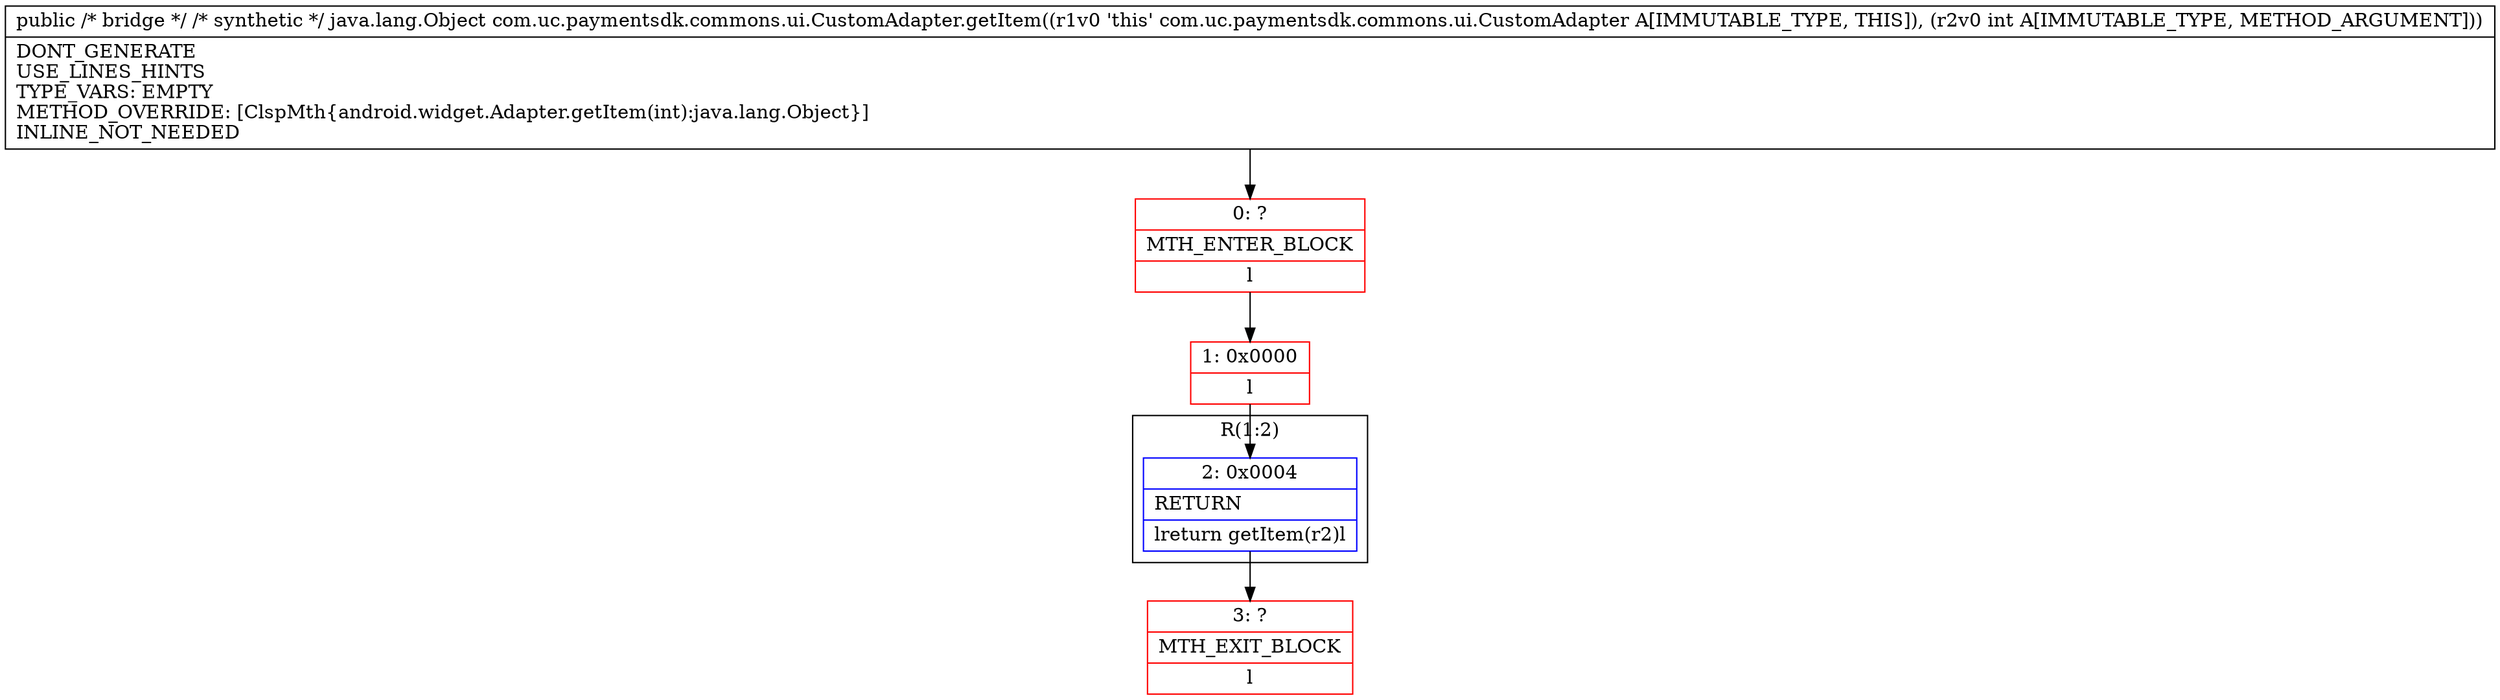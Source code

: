 digraph "CFG forcom.uc.paymentsdk.commons.ui.CustomAdapter.getItem(I)Ljava\/lang\/Object;" {
subgraph cluster_Region_1432230949 {
label = "R(1:2)";
node [shape=record,color=blue];
Node_2 [shape=record,label="{2\:\ 0x0004|RETURN\l|lreturn getItem(r2)l}"];
}
Node_0 [shape=record,color=red,label="{0\:\ ?|MTH_ENTER_BLOCK\l|l}"];
Node_1 [shape=record,color=red,label="{1\:\ 0x0000|l}"];
Node_3 [shape=record,color=red,label="{3\:\ ?|MTH_EXIT_BLOCK\l|l}"];
MethodNode[shape=record,label="{public \/* bridge *\/ \/* synthetic *\/ java.lang.Object com.uc.paymentsdk.commons.ui.CustomAdapter.getItem((r1v0 'this' com.uc.paymentsdk.commons.ui.CustomAdapter A[IMMUTABLE_TYPE, THIS]), (r2v0 int A[IMMUTABLE_TYPE, METHOD_ARGUMENT]))  | DONT_GENERATE\lUSE_LINES_HINTS\lTYPE_VARS: EMPTY\lMETHOD_OVERRIDE: [ClspMth\{android.widget.Adapter.getItem(int):java.lang.Object\}]\lINLINE_NOT_NEEDED\l}"];
MethodNode -> Node_0;
Node_2 -> Node_3;
Node_0 -> Node_1;
Node_1 -> Node_2;
}

